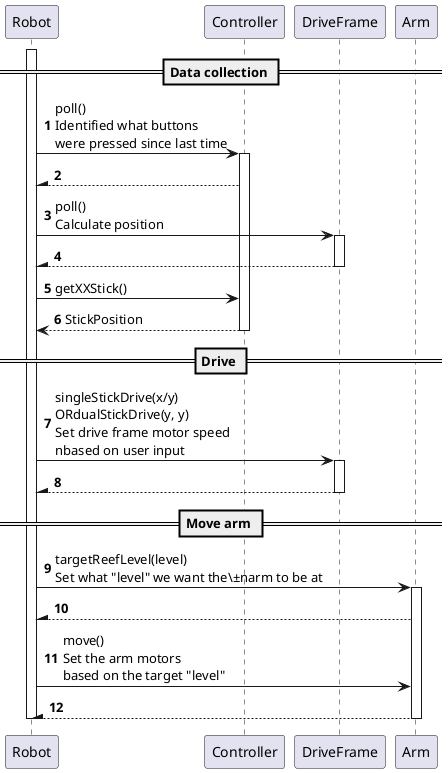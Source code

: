 @startuml
'https://plantuml.com/sequence-diagram

autonumber

participant Robot
participant Controller
participant DriveFrame
participant Arm

== Data collection ==
Robot++
Robot -> Controller : poll()\nIdentified what buttons\nwere pressed since last time
Controller++
Robot /-- Controller

Robot -> DriveFrame : poll()\nCalculate position
DriveFrame ++
Robot /-- DriveFrame
DriveFrame --

Robot -> Controller: getXXStick()
Robot <-- Controller: StickPosition
Controller--

== Drive ==

Robot -> DriveFrame : singleStickDrive(x/y)\nORdualStickDrive(y, y)\nSet drive frame motor speed\nnbased on user input
DriveFrame ++
Robot /-- DriveFrame
DriveFrame --

== Move arm ==
Robot -> Arm : targetReefLevel(level)\nSet what "level" we want the\±narm to be at
Arm ++
Robot /-- Arm

Robot -> Arm : move()\nSet the arm motors\nbased on the target "level"
Robot /-- Arm
Arm --
Robot--

@enduml